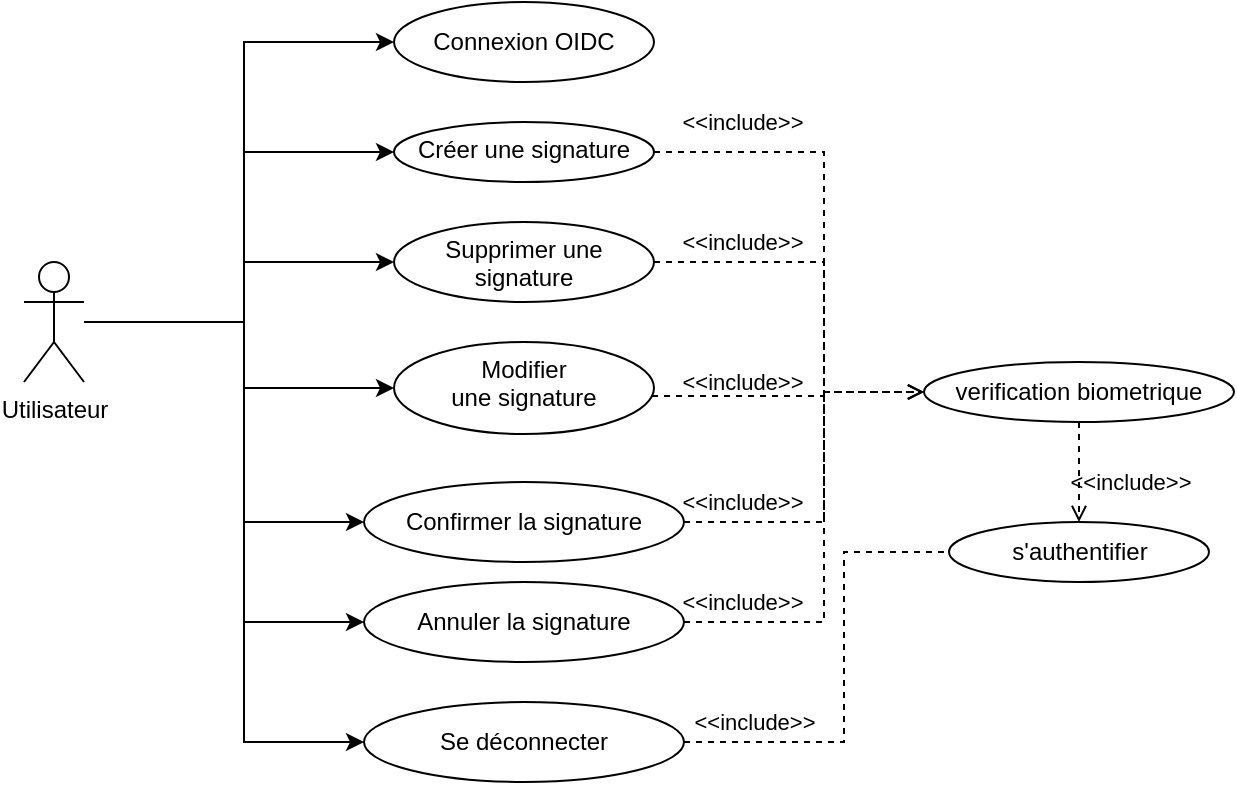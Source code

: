 <mxfile>
    <diagram id="hBYfkIDJyAZiBYt0TRTX" name="Page-1">
        <mxGraphModel dx="220" dy="190" grid="1" gridSize="10" guides="1" tooltips="1" connect="1" arrows="1" fold="1" page="1" pageScale="1" pageWidth="850" pageHeight="1100" math="0" shadow="0">
            <root>
                <mxCell id="0"/>
                <mxCell id="1" parent="0"/>
                <mxCell id="11" style="edgeStyle=orthogonalEdgeStyle;html=1;entryX=0;entryY=0.5;entryDx=0;entryDy=0;rounded=0;" parent="1" source="2" target="3" edge="1">
                    <mxGeometry relative="1" as="geometry">
                        <Array as="points">
                            <mxPoint x="170" y="300"/>
                            <mxPoint x="170" y="160"/>
                        </Array>
                    </mxGeometry>
                </mxCell>
                <mxCell id="12" style="edgeStyle=orthogonalEdgeStyle;html=1;entryX=0;entryY=0.5;entryDx=0;entryDy=0;rounded=0;" parent="1" source="2" target="5" edge="1">
                    <mxGeometry relative="1" as="geometry">
                        <Array as="points">
                            <mxPoint x="170" y="300"/>
                            <mxPoint x="170" y="215"/>
                        </Array>
                    </mxGeometry>
                </mxCell>
                <mxCell id="13" style="edgeStyle=orthogonalEdgeStyle;html=1;entryX=0;entryY=0.5;entryDx=0;entryDy=0;rounded=0;" parent="1" source="2" target="7" edge="1">
                    <mxGeometry relative="1" as="geometry">
                        <Array as="points">
                            <mxPoint x="170" y="300"/>
                            <mxPoint x="170" y="270"/>
                        </Array>
                    </mxGeometry>
                </mxCell>
                <mxCell id="14" style="edgeStyle=orthogonalEdgeStyle;html=1;entryX=0;entryY=0.5;entryDx=0;entryDy=0;rounded=0;" parent="1" source="2" target="8" edge="1">
                    <mxGeometry relative="1" as="geometry">
                        <Array as="points">
                            <mxPoint x="170" y="300"/>
                            <mxPoint x="170" y="333"/>
                        </Array>
                    </mxGeometry>
                </mxCell>
                <mxCell id="15" style="edgeStyle=orthogonalEdgeStyle;html=1;entryX=0;entryY=0.5;entryDx=0;entryDy=0;rounded=0;" parent="1" source="2" target="9" edge="1">
                    <mxGeometry relative="1" as="geometry">
                        <Array as="points">
                            <mxPoint x="170" y="300"/>
                            <mxPoint x="170" y="400"/>
                        </Array>
                    </mxGeometry>
                </mxCell>
                <mxCell id="16" style="edgeStyle=orthogonalEdgeStyle;html=1;entryX=0;entryY=0.5;entryDx=0;entryDy=0;rounded=0;" parent="1" source="2" target="10" edge="1">
                    <mxGeometry relative="1" as="geometry">
                        <Array as="points">
                            <mxPoint x="170" y="300"/>
                            <mxPoint x="170" y="450"/>
                        </Array>
                    </mxGeometry>
                </mxCell>
                <mxCell id="2" value="Utilisateur" style="shape=umlActor;verticalLabelPosition=bottom;verticalAlign=top;html=1;outlineConnect=0;" parent="1" vertex="1">
                    <mxGeometry x="60" y="270" width="30" height="60" as="geometry"/>
                </mxCell>
                <mxCell id="3" value="Connexion OIDC" style="ellipse;whiteSpace=wrap;html=1;" parent="1" vertex="1">
                    <mxGeometry x="245" y="140" width="130" height="40" as="geometry"/>
                </mxCell>
                <mxCell id="27" style="edgeStyle=orthogonalEdgeStyle;rounded=0;html=1;entryX=0;entryY=0.5;entryDx=0;entryDy=0;dashed=1;endArrow=open;endFill=0;" parent="1" source="5" target="18" edge="1">
                    <mxGeometry relative="1" as="geometry">
                        <Array as="points">
                            <mxPoint x="460" y="215"/>
                            <mxPoint x="460" y="335"/>
                        </Array>
                    </mxGeometry>
                </mxCell>
                <mxCell id="5" value="Créer une signature" style="ellipse;whiteSpace=wrap;html=1;verticalAlign=top;" parent="1" vertex="1">
                    <mxGeometry x="245" y="200" width="130" height="30" as="geometry"/>
                </mxCell>
                <mxCell id="19" style="edgeStyle=orthogonalEdgeStyle;rounded=0;html=1;entryX=0;entryY=0.5;entryDx=0;entryDy=0;dashed=1;endArrow=open;endFill=0;" parent="1" source="7" target="18" edge="1">
                    <mxGeometry relative="1" as="geometry">
                        <Array as="points">
                            <mxPoint x="460" y="270"/>
                            <mxPoint x="460" y="335"/>
                        </Array>
                    </mxGeometry>
                </mxCell>
                <mxCell id="23" value="&amp;lt;&amp;lt;include&amp;gt;&amp;gt;" style="edgeLabel;html=1;align=center;verticalAlign=middle;resizable=0;points=[];" parent="19" vertex="1" connectable="0">
                    <mxGeometry x="-0.555" relative="1" as="geometry">
                        <mxPoint x="-1" y="-10" as="offset"/>
                    </mxGeometry>
                </mxCell>
                <mxCell id="24" value="&amp;lt;&amp;lt;include&amp;gt;&amp;gt;" style="edgeLabel;html=1;align=center;verticalAlign=middle;resizable=0;points=[];" parent="19" vertex="1" connectable="0">
                    <mxGeometry x="-0.555" relative="1" as="geometry">
                        <mxPoint x="-1" y="60" as="offset"/>
                    </mxGeometry>
                </mxCell>
                <mxCell id="25" value="&amp;lt;&amp;lt;include&amp;gt;&amp;gt;" style="edgeLabel;html=1;align=center;verticalAlign=middle;resizable=0;points=[];" parent="19" vertex="1" connectable="0">
                    <mxGeometry x="-0.555" relative="1" as="geometry">
                        <mxPoint x="-1" y="120" as="offset"/>
                    </mxGeometry>
                </mxCell>
                <mxCell id="26" value="&amp;lt;&amp;lt;include&amp;gt;&amp;gt;" style="edgeLabel;html=1;align=center;verticalAlign=middle;resizable=0;points=[];" parent="19" vertex="1" connectable="0">
                    <mxGeometry x="-0.555" relative="1" as="geometry">
                        <mxPoint x="-1" y="170" as="offset"/>
                    </mxGeometry>
                </mxCell>
                <mxCell id="28" value="&amp;lt;&amp;lt;include&amp;gt;&amp;gt;" style="edgeLabel;html=1;align=center;verticalAlign=middle;resizable=0;points=[];" parent="19" vertex="1" connectable="0">
                    <mxGeometry x="-0.555" relative="1" as="geometry">
                        <mxPoint x="-1" y="-70" as="offset"/>
                    </mxGeometry>
                </mxCell>
                <mxCell id="31" value="&amp;lt;&amp;lt;include&amp;gt;&amp;gt;" style="edgeLabel;html=1;align=center;verticalAlign=middle;resizable=0;points=[];" parent="19" vertex="1" connectable="0">
                    <mxGeometry x="-0.555" relative="1" as="geometry">
                        <mxPoint x="193" y="110" as="offset"/>
                    </mxGeometry>
                </mxCell>
                <mxCell id="38" value="&amp;lt;&amp;lt;include&amp;gt;&amp;gt;" style="edgeLabel;html=1;align=center;verticalAlign=middle;resizable=0;points=[];" vertex="1" connectable="0" parent="19">
                    <mxGeometry x="-0.555" relative="1" as="geometry">
                        <mxPoint x="5" y="230" as="offset"/>
                    </mxGeometry>
                </mxCell>
                <mxCell id="7" value="Supprimer une signature" style="ellipse;whiteSpace=wrap;html=1;verticalAlign=top;" parent="1" vertex="1">
                    <mxGeometry x="245" y="250" width="130" height="40" as="geometry"/>
                </mxCell>
                <mxCell id="20" style="edgeStyle=orthogonalEdgeStyle;rounded=0;html=1;dashed=1;endArrow=none;endFill=0;" parent="1" source="8" edge="1">
                    <mxGeometry relative="1" as="geometry">
                        <Array as="points">
                            <mxPoint x="460" y="337"/>
                            <mxPoint x="460" y="335"/>
                        </Array>
                        <mxPoint x="460" y="337" as="targetPoint"/>
                    </mxGeometry>
                </mxCell>
                <mxCell id="8" value="Modifier&lt;br&gt;une signature" style="ellipse;whiteSpace=wrap;html=1;verticalAlign=top;" parent="1" vertex="1">
                    <mxGeometry x="245" y="310" width="130" height="46" as="geometry"/>
                </mxCell>
                <mxCell id="21" style="edgeStyle=orthogonalEdgeStyle;rounded=0;html=1;dashed=1;endArrow=none;endFill=0;" parent="1" source="9" edge="1">
                    <mxGeometry relative="1" as="geometry">
                        <Array as="points">
                            <mxPoint x="460" y="400"/>
                            <mxPoint x="460" y="335"/>
                        </Array>
                        <mxPoint x="460" y="335" as="targetPoint"/>
                    </mxGeometry>
                </mxCell>
                <mxCell id="9" value="&lt;div&gt;Confirmer la signature&lt;/div&gt;" style="ellipse;whiteSpace=wrap;html=1;" parent="1" vertex="1">
                    <mxGeometry x="230" y="380" width="160" height="40" as="geometry"/>
                </mxCell>
                <mxCell id="22" style="edgeStyle=orthogonalEdgeStyle;rounded=0;html=1;dashed=1;endArrow=none;endFill=0;" parent="1" source="10" edge="1">
                    <mxGeometry relative="1" as="geometry">
                        <Array as="points">
                            <mxPoint x="460" y="450"/>
                            <mxPoint x="460" y="335"/>
                        </Array>
                        <mxPoint x="460" y="335" as="targetPoint"/>
                    </mxGeometry>
                </mxCell>
                <mxCell id="10" value="&lt;div&gt;Annuler la signature&lt;/div&gt;" style="ellipse;whiteSpace=wrap;html=1;" parent="1" vertex="1">
                    <mxGeometry x="230" y="430" width="160" height="40" as="geometry"/>
                </mxCell>
                <mxCell id="30" style="edgeStyle=orthogonalEdgeStyle;rounded=0;html=1;dashed=1;endArrow=open;endFill=0;" parent="1" source="18" target="29" edge="1">
                    <mxGeometry relative="1" as="geometry"/>
                </mxCell>
                <mxCell id="18" value="verification biometrique" style="ellipse;whiteSpace=wrap;html=1;" parent="1" vertex="1">
                    <mxGeometry x="510" y="320" width="155" height="30" as="geometry"/>
                </mxCell>
                <mxCell id="29" value="s'authentifier" style="ellipse;whiteSpace=wrap;html=1;" parent="1" vertex="1">
                    <mxGeometry x="522.5" y="400" width="130" height="30" as="geometry"/>
                </mxCell>
                <mxCell id="32" value="&lt;div&gt;Se déconnecter&lt;/div&gt;" style="ellipse;whiteSpace=wrap;html=1;" vertex="1" parent="1">
                    <mxGeometry x="230" y="490" width="160" height="40" as="geometry"/>
                </mxCell>
                <mxCell id="36" style="edgeStyle=orthogonalEdgeStyle;html=1;entryX=0;entryY=0.5;entryDx=0;entryDy=0;rounded=0;" edge="1" parent="1" target="32">
                    <mxGeometry relative="1" as="geometry">
                        <Array as="points">
                            <mxPoint x="170" y="300"/>
                            <mxPoint x="170" y="510"/>
                        </Array>
                        <mxPoint x="100" y="300" as="sourcePoint"/>
                        <mxPoint x="240.0" y="460" as="targetPoint"/>
                    </mxGeometry>
                </mxCell>
                <mxCell id="37" style="edgeStyle=orthogonalEdgeStyle;rounded=0;html=1;dashed=1;endArrow=none;endFill=0;exitX=1;exitY=0.5;exitDx=0;exitDy=0;entryX=0;entryY=0.5;entryDx=0;entryDy=0;" edge="1" parent="1" source="32" target="29">
                    <mxGeometry relative="1" as="geometry">
                        <Array as="points">
                            <mxPoint x="470" y="510"/>
                            <mxPoint x="470" y="415"/>
                        </Array>
                        <mxPoint x="470" y="345" as="targetPoint"/>
                        <mxPoint x="400" y="460" as="sourcePoint"/>
                    </mxGeometry>
                </mxCell>
            </root>
        </mxGraphModel>
    </diagram>
</mxfile>